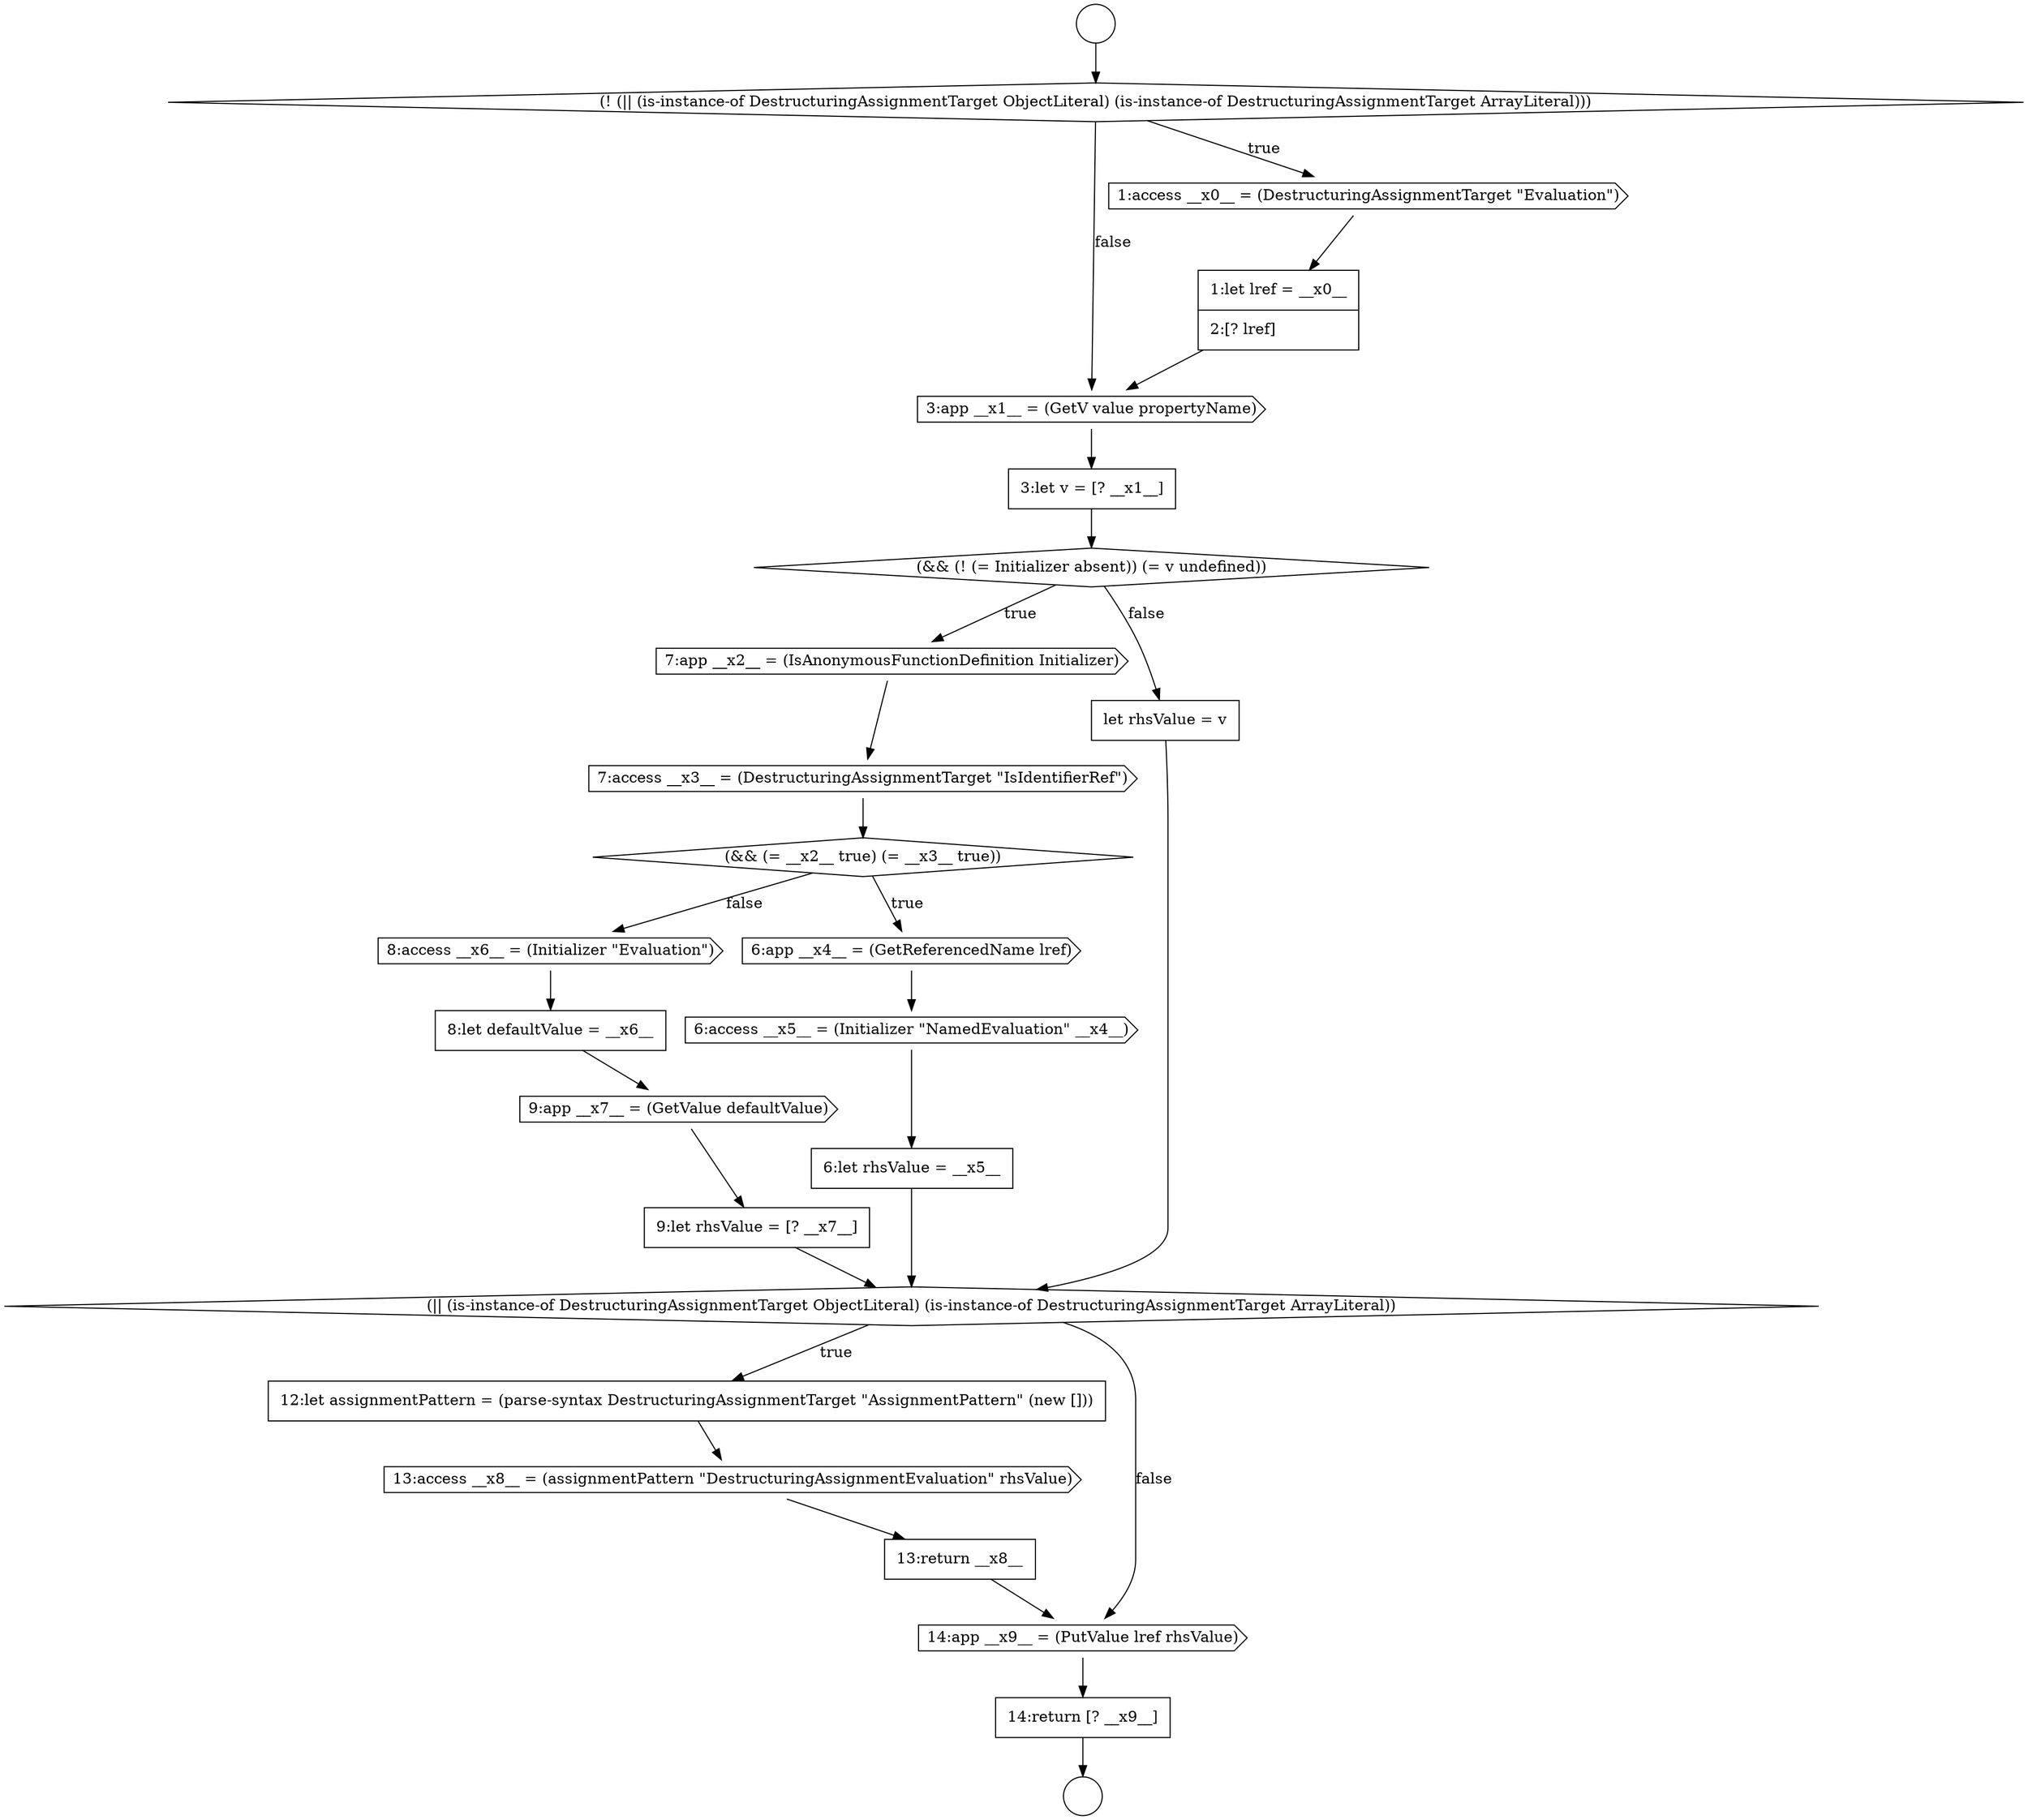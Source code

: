 digraph {
  node6014 [shape=diamond, label=<<font color="black">(! (|| (is-instance-of DestructuringAssignmentTarget ObjectLiteral) (is-instance-of DestructuringAssignmentTarget ArrayLiteral)))</font>> color="black" fillcolor="white" style=filled]
  node6034 [shape=none, margin=0, label=<<font color="black">
    <table border="0" cellborder="1" cellspacing="0" cellpadding="10">
      <tr><td align="left">13:return __x8__</td></tr>
    </table>
  </font>> color="black" fillcolor="white" style=filled]
  node6025 [shape=none, margin=0, label=<<font color="black">
    <table border="0" cellborder="1" cellspacing="0" cellpadding="10">
      <tr><td align="left">6:let rhsValue = __x5__</td></tr>
    </table>
  </font>> color="black" fillcolor="white" style=filled]
  node6021 [shape=cds, label=<<font color="black">7:access __x3__ = (DestructuringAssignmentTarget &quot;IsIdentifierRef&quot;)</font>> color="black" fillcolor="white" style=filled]
  node6032 [shape=none, margin=0, label=<<font color="black">
    <table border="0" cellborder="1" cellspacing="0" cellpadding="10">
      <tr><td align="left">12:let assignmentPattern = (parse-syntax DestructuringAssignmentTarget &quot;AssignmentPattern&quot; (new []))</td></tr>
    </table>
  </font>> color="black" fillcolor="white" style=filled]
  node6028 [shape=cds, label=<<font color="black">9:app __x7__ = (GetValue defaultValue)</font>> color="black" fillcolor="white" style=filled]
  node6033 [shape=cds, label=<<font color="black">13:access __x8__ = (assignmentPattern &quot;DestructuringAssignmentEvaluation&quot; rhsValue)</font>> color="black" fillcolor="white" style=filled]
  node6026 [shape=cds, label=<<font color="black">8:access __x6__ = (Initializer &quot;Evaluation&quot;)</font>> color="black" fillcolor="white" style=filled]
  node6019 [shape=diamond, label=<<font color="black">(&amp;&amp; (! (= Initializer absent)) (= v undefined))</font>> color="black" fillcolor="white" style=filled]
  node6016 [shape=none, margin=0, label=<<font color="black">
    <table border="0" cellborder="1" cellspacing="0" cellpadding="10">
      <tr><td align="left">1:let lref = __x0__</td></tr>
      <tr><td align="left">2:[? lref]</td></tr>
    </table>
  </font>> color="black" fillcolor="white" style=filled]
  node6024 [shape=cds, label=<<font color="black">6:access __x5__ = (Initializer &quot;NamedEvaluation&quot; __x4__)</font>> color="black" fillcolor="white" style=filled]
  node6012 [shape=circle label=" " color="black" fillcolor="white" style=filled]
  node6036 [shape=none, margin=0, label=<<font color="black">
    <table border="0" cellborder="1" cellspacing="0" cellpadding="10">
      <tr><td align="left">14:return [? __x9__]</td></tr>
    </table>
  </font>> color="black" fillcolor="white" style=filled]
  node6013 [shape=circle label=" " color="black" fillcolor="white" style=filled]
  node6018 [shape=none, margin=0, label=<<font color="black">
    <table border="0" cellborder="1" cellspacing="0" cellpadding="10">
      <tr><td align="left">3:let v = [? __x1__]</td></tr>
    </table>
  </font>> color="black" fillcolor="white" style=filled]
  node6035 [shape=cds, label=<<font color="black">14:app __x9__ = (PutValue lref rhsValue)</font>> color="black" fillcolor="white" style=filled]
  node6022 [shape=diamond, label=<<font color="black">(&amp;&amp; (= __x2__ true) (= __x3__ true))</font>> color="black" fillcolor="white" style=filled]
  node6031 [shape=diamond, label=<<font color="black">(|| (is-instance-of DestructuringAssignmentTarget ObjectLiteral) (is-instance-of DestructuringAssignmentTarget ArrayLiteral))</font>> color="black" fillcolor="white" style=filled]
  node6017 [shape=cds, label=<<font color="black">3:app __x1__ = (GetV value propertyName)</font>> color="black" fillcolor="white" style=filled]
  node6020 [shape=cds, label=<<font color="black">7:app __x2__ = (IsAnonymousFunctionDefinition Initializer)</font>> color="black" fillcolor="white" style=filled]
  node6015 [shape=cds, label=<<font color="black">1:access __x0__ = (DestructuringAssignmentTarget &quot;Evaluation&quot;)</font>> color="black" fillcolor="white" style=filled]
  node6027 [shape=none, margin=0, label=<<font color="black">
    <table border="0" cellborder="1" cellspacing="0" cellpadding="10">
      <tr><td align="left">8:let defaultValue = __x6__</td></tr>
    </table>
  </font>> color="black" fillcolor="white" style=filled]
  node6029 [shape=none, margin=0, label=<<font color="black">
    <table border="0" cellborder="1" cellspacing="0" cellpadding="10">
      <tr><td align="left">9:let rhsValue = [? __x7__]</td></tr>
    </table>
  </font>> color="black" fillcolor="white" style=filled]
  node6030 [shape=none, margin=0, label=<<font color="black">
    <table border="0" cellborder="1" cellspacing="0" cellpadding="10">
      <tr><td align="left">let rhsValue = v</td></tr>
    </table>
  </font>> color="black" fillcolor="white" style=filled]
  node6023 [shape=cds, label=<<font color="black">6:app __x4__ = (GetReferencedName lref)</font>> color="black" fillcolor="white" style=filled]
  node6026 -> node6027 [ color="black"]
  node6029 -> node6031 [ color="black"]
  node6016 -> node6017 [ color="black"]
  node6027 -> node6028 [ color="black"]
  node6030 -> node6031 [ color="black"]
  node6023 -> node6024 [ color="black"]
  node6021 -> node6022 [ color="black"]
  node6031 -> node6032 [label=<<font color="black">true</font>> color="black"]
  node6031 -> node6035 [label=<<font color="black">false</font>> color="black"]
  node6032 -> node6033 [ color="black"]
  node6019 -> node6020 [label=<<font color="black">true</font>> color="black"]
  node6019 -> node6030 [label=<<font color="black">false</font>> color="black"]
  node6018 -> node6019 [ color="black"]
  node6012 -> node6014 [ color="black"]
  node6020 -> node6021 [ color="black"]
  node6025 -> node6031 [ color="black"]
  node6015 -> node6016 [ color="black"]
  node6028 -> node6029 [ color="black"]
  node6035 -> node6036 [ color="black"]
  node6033 -> node6034 [ color="black"]
  node6036 -> node6013 [ color="black"]
  node6017 -> node6018 [ color="black"]
  node6024 -> node6025 [ color="black"]
  node6014 -> node6015 [label=<<font color="black">true</font>> color="black"]
  node6014 -> node6017 [label=<<font color="black">false</font>> color="black"]
  node6022 -> node6023 [label=<<font color="black">true</font>> color="black"]
  node6022 -> node6026 [label=<<font color="black">false</font>> color="black"]
  node6034 -> node6035 [ color="black"]
}
